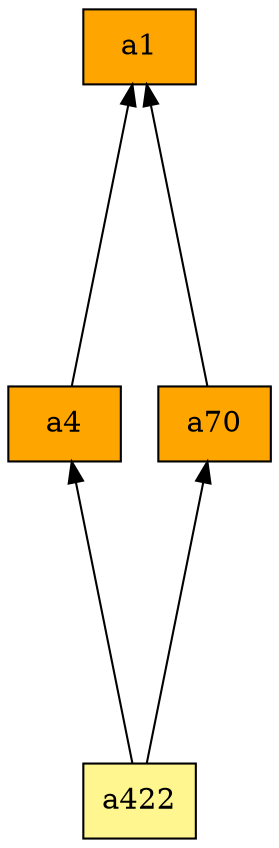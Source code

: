 digraph G {
rankdir=BT;ranksep="2.0";
"a1" [shape=record,fillcolor=orange,style=filled,label="{a1}"];
"a4" [shape=record,fillcolor=orange,style=filled,label="{a4}"];
"a70" [shape=record,fillcolor=orange,style=filled,label="{a70}"];
"a422" [shape=record,fillcolor=khaki1,style=filled,label="{a422}"];
"a4" -> "a1"
"a70" -> "a1"
"a422" -> "a4"
"a422" -> "a70"
}